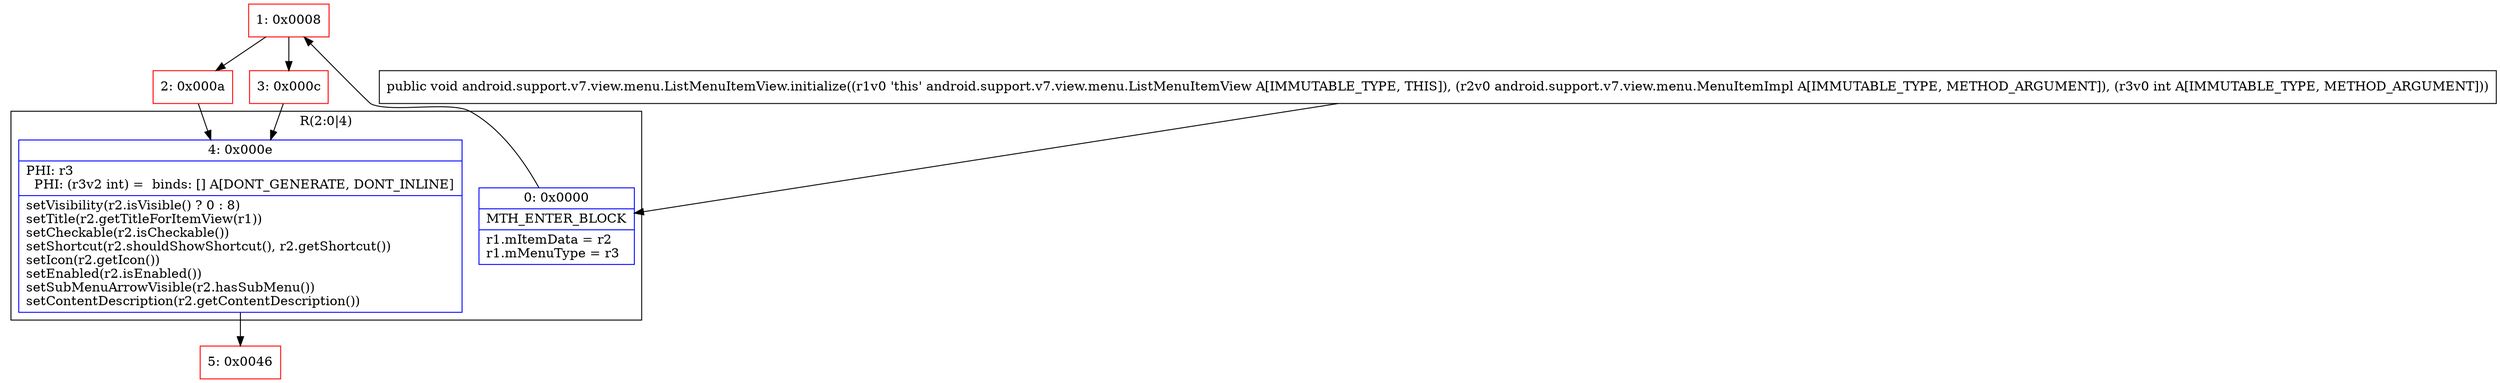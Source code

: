 digraph "CFG forandroid.support.v7.view.menu.ListMenuItemView.initialize(Landroid\/support\/v7\/view\/menu\/MenuItemImpl;I)V" {
subgraph cluster_Region_1012009140 {
label = "R(2:0|4)";
node [shape=record,color=blue];
Node_0 [shape=record,label="{0\:\ 0x0000|MTH_ENTER_BLOCK\l|r1.mItemData = r2\lr1.mMenuType = r3\l}"];
Node_4 [shape=record,label="{4\:\ 0x000e|PHI: r3 \l  PHI: (r3v2 int) =  binds: [] A[DONT_GENERATE, DONT_INLINE]\l|setVisibility(r2.isVisible() ? 0 : 8)\lsetTitle(r2.getTitleForItemView(r1))\lsetCheckable(r2.isCheckable())\lsetShortcut(r2.shouldShowShortcut(), r2.getShortcut())\lsetIcon(r2.getIcon())\lsetEnabled(r2.isEnabled())\lsetSubMenuArrowVisible(r2.hasSubMenu())\lsetContentDescription(r2.getContentDescription())\l}"];
}
Node_1 [shape=record,color=red,label="{1\:\ 0x0008}"];
Node_2 [shape=record,color=red,label="{2\:\ 0x000a}"];
Node_3 [shape=record,color=red,label="{3\:\ 0x000c}"];
Node_5 [shape=record,color=red,label="{5\:\ 0x0046}"];
MethodNode[shape=record,label="{public void android.support.v7.view.menu.ListMenuItemView.initialize((r1v0 'this' android.support.v7.view.menu.ListMenuItemView A[IMMUTABLE_TYPE, THIS]), (r2v0 android.support.v7.view.menu.MenuItemImpl A[IMMUTABLE_TYPE, METHOD_ARGUMENT]), (r3v0 int A[IMMUTABLE_TYPE, METHOD_ARGUMENT])) }"];
MethodNode -> Node_0;
Node_0 -> Node_1;
Node_4 -> Node_5;
Node_1 -> Node_2;
Node_1 -> Node_3;
Node_2 -> Node_4;
Node_3 -> Node_4;
}

